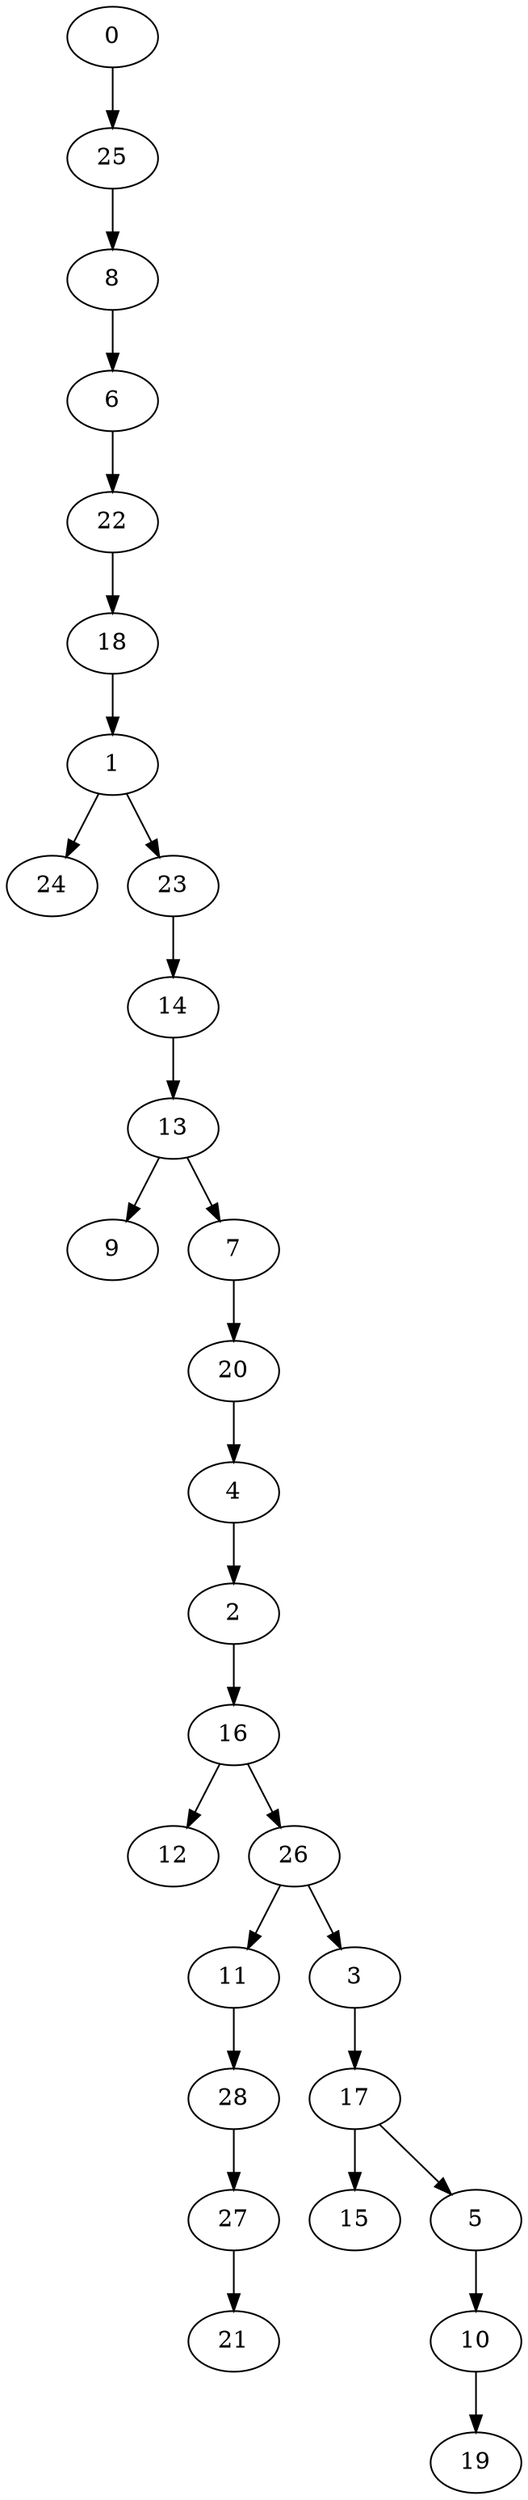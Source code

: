 digraph {
	0 [label=0]
	25 [label=25]
	8 [label=8]
	6 [label=6]
	22 [label=22]
	18 [label=18]
	1 [label=1]
	24 [label=24]
	23 [label=23]
	14 [label=14]
	13 [label=13]
	9 [label=9]
	7 [label=7]
	20 [label=20]
	4 [label=4]
	2 [label=2]
	16 [label=16]
	12 [label=12]
	26 [label=26]
	11 [label=11]
	28 [label=28]
	27 [label=27]
	21 [label=21]
	3 [label=3]
	17 [label=17]
	15 [label=15]
	5 [label=5]
	10 [label=10]
	19 [label=19]
	0 -> 25
	25 -> 8
	8 -> 6
	6 -> 22
	22 -> 18
	18 -> 1
	1 -> 24
	1 -> 23
	23 -> 14
	14 -> 13
	13 -> 9
	13 -> 7
	7 -> 20
	20 -> 4
	4 -> 2
	2 -> 16
	16 -> 12
	16 -> 26
	26 -> 11
	11 -> 28
	28 -> 27
	27 -> 21
	26 -> 3
	3 -> 17
	17 -> 15
	17 -> 5
	5 -> 10
	10 -> 19
}

